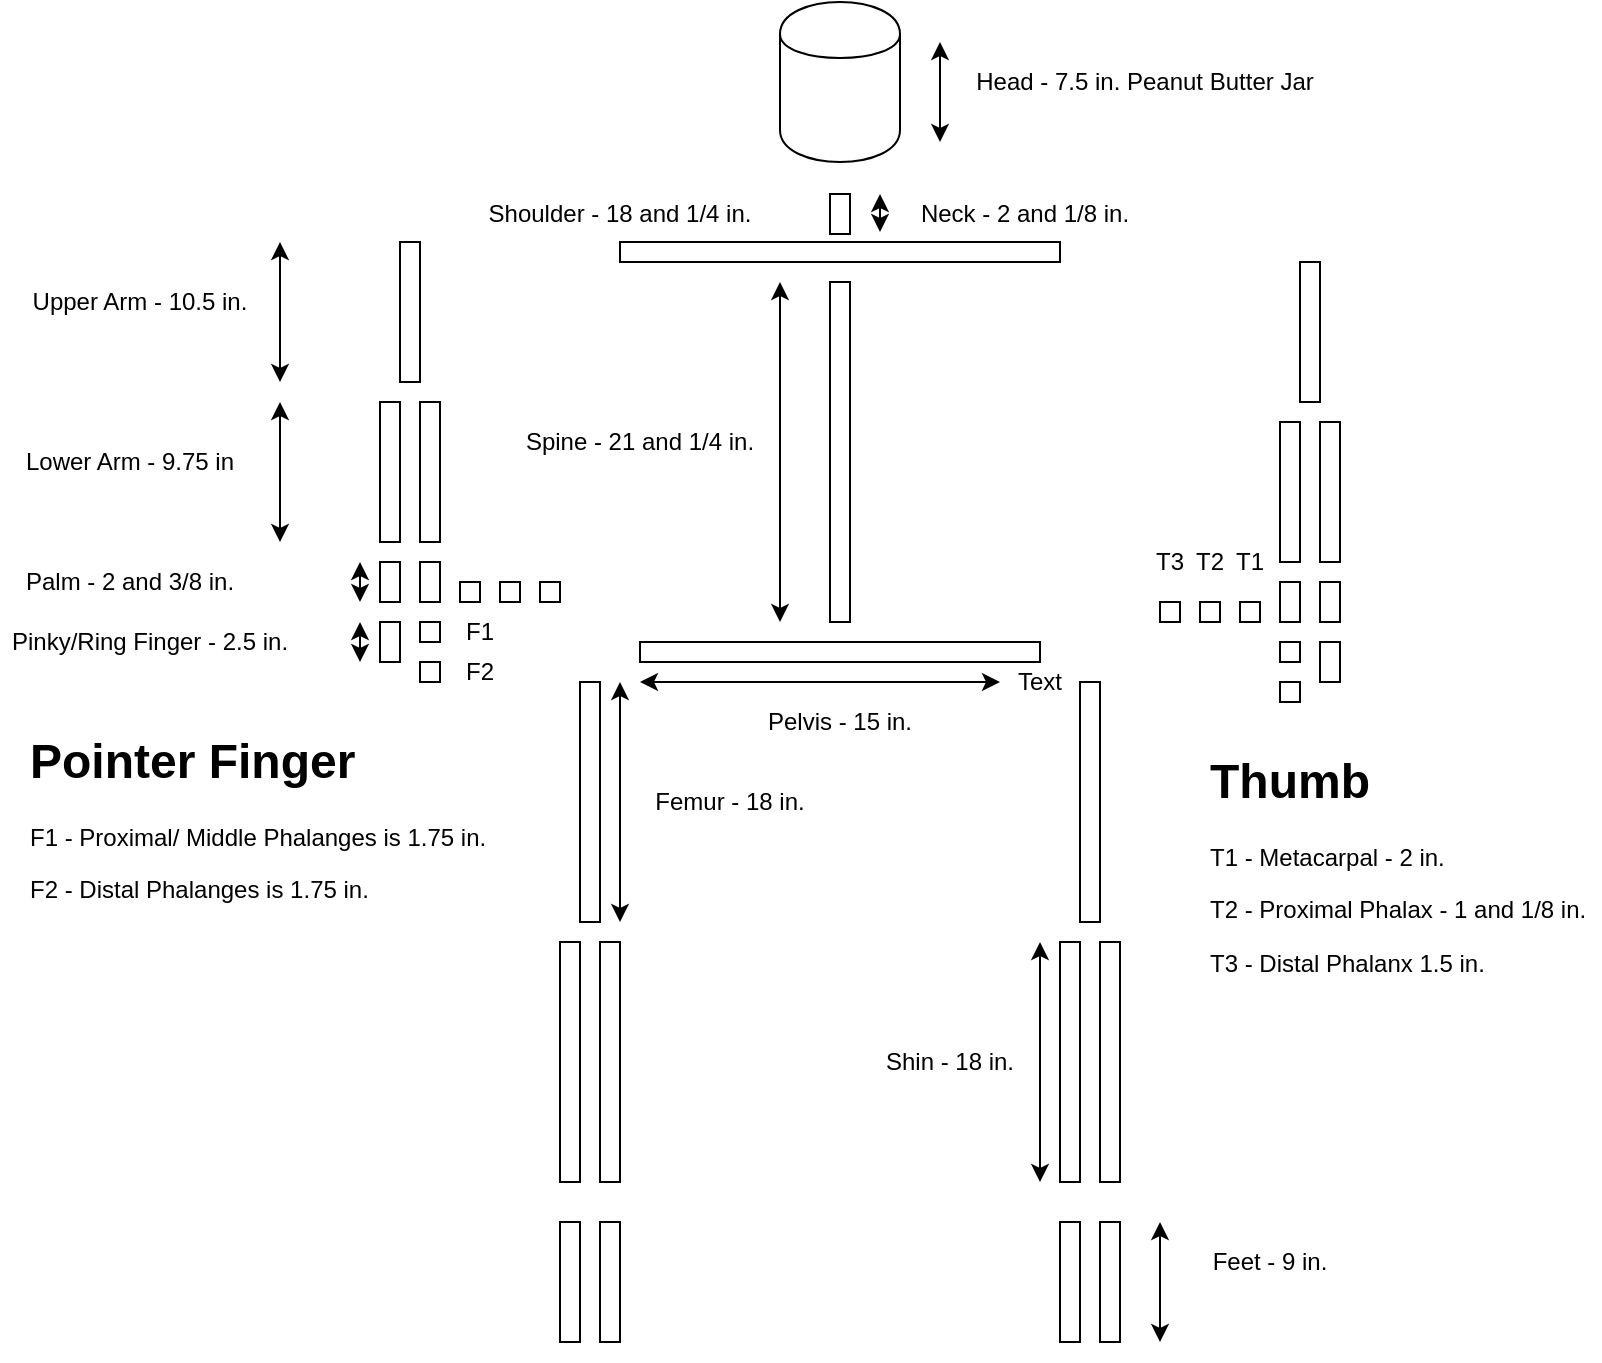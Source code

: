 <mxfile version="13.1.5" type="device"><diagram id="op16j1ERUIjdQpg4RdBd" name="Page-1"><mxGraphModel dx="1422" dy="791" grid="1" gridSize="10" guides="1" tooltips="1" connect="1" arrows="1" fold="1" page="1" pageScale="1" pageWidth="850" pageHeight="1100" math="0" shadow="0"><root><mxCell id="0"/><mxCell id="1" parent="0"/><mxCell id="9ANpZ-RnruHgt1PMr9bK-2" value="" style="rounded=0;whiteSpace=wrap;html=1;" vertex="1" parent="1"><mxGeometry x="330" y="150" width="220" height="10" as="geometry"/></mxCell><mxCell id="9ANpZ-RnruHgt1PMr9bK-3" value="" style="rounded=0;whiteSpace=wrap;html=1;" vertex="1" parent="1"><mxGeometry x="340" y="350" width="200" height="10" as="geometry"/></mxCell><mxCell id="9ANpZ-RnruHgt1PMr9bK-4" value="" style="rounded=0;whiteSpace=wrap;html=1;" vertex="1" parent="1"><mxGeometry x="435" y="126" width="10" height="20" as="geometry"/></mxCell><mxCell id="9ANpZ-RnruHgt1PMr9bK-9" value="" style="rounded=0;whiteSpace=wrap;html=1;" vertex="1" parent="1"><mxGeometry x="310" y="370" width="10" height="120" as="geometry"/></mxCell><mxCell id="9ANpZ-RnruHgt1PMr9bK-10" value="" style="shape=cylinder;whiteSpace=wrap;html=1;boundedLbl=1;backgroundOutline=1;" vertex="1" parent="1"><mxGeometry x="410" y="30" width="60" height="80" as="geometry"/></mxCell><mxCell id="9ANpZ-RnruHgt1PMr9bK-11" value="" style="rounded=0;whiteSpace=wrap;html=1;" vertex="1" parent="1"><mxGeometry x="435" y="170" width="10" height="170" as="geometry"/></mxCell><mxCell id="9ANpZ-RnruHgt1PMr9bK-12" value="" style="rounded=0;whiteSpace=wrap;html=1;" vertex="1" parent="1"><mxGeometry x="300" y="500" width="10" height="120" as="geometry"/></mxCell><mxCell id="9ANpZ-RnruHgt1PMr9bK-13" value="" style="rounded=0;whiteSpace=wrap;html=1;" vertex="1" parent="1"><mxGeometry x="320" y="500" width="10" height="120" as="geometry"/></mxCell><mxCell id="9ANpZ-RnruHgt1PMr9bK-14" value="" style="rounded=0;whiteSpace=wrap;html=1;" vertex="1" parent="1"><mxGeometry x="560" y="370" width="10" height="120" as="geometry"/></mxCell><mxCell id="9ANpZ-RnruHgt1PMr9bK-15" value="" style="rounded=0;whiteSpace=wrap;html=1;" vertex="1" parent="1"><mxGeometry x="550" y="500" width="10" height="120" as="geometry"/></mxCell><mxCell id="9ANpZ-RnruHgt1PMr9bK-16" value="" style="rounded=0;whiteSpace=wrap;html=1;" vertex="1" parent="1"><mxGeometry x="570" y="500" width="10" height="120" as="geometry"/></mxCell><mxCell id="9ANpZ-RnruHgt1PMr9bK-17" value="" style="rounded=0;whiteSpace=wrap;html=1;" vertex="1" parent="1"><mxGeometry x="300" y="640" width="10" height="60" as="geometry"/></mxCell><mxCell id="9ANpZ-RnruHgt1PMr9bK-18" value="" style="rounded=0;whiteSpace=wrap;html=1;" vertex="1" parent="1"><mxGeometry x="320" y="640" width="10" height="60" as="geometry"/></mxCell><mxCell id="9ANpZ-RnruHgt1PMr9bK-19" value="" style="rounded=0;whiteSpace=wrap;html=1;" vertex="1" parent="1"><mxGeometry x="550" y="640" width="10" height="60" as="geometry"/></mxCell><mxCell id="9ANpZ-RnruHgt1PMr9bK-20" value="" style="rounded=0;whiteSpace=wrap;html=1;" vertex="1" parent="1"><mxGeometry x="570" y="640" width="10" height="60" as="geometry"/></mxCell><mxCell id="9ANpZ-RnruHgt1PMr9bK-21" value="" style="rounded=0;whiteSpace=wrap;html=1;" vertex="1" parent="1"><mxGeometry x="220" y="150" width="10" height="70" as="geometry"/></mxCell><mxCell id="9ANpZ-RnruHgt1PMr9bK-22" value="" style="rounded=0;whiteSpace=wrap;html=1;" vertex="1" parent="1"><mxGeometry x="210" y="230" width="10" height="70" as="geometry"/></mxCell><mxCell id="9ANpZ-RnruHgt1PMr9bK-23" value="" style="rounded=0;whiteSpace=wrap;html=1;" vertex="1" parent="1"><mxGeometry x="230" y="230" width="10" height="70" as="geometry"/></mxCell><mxCell id="9ANpZ-RnruHgt1PMr9bK-24" value="" style="rounded=0;whiteSpace=wrap;html=1;" vertex="1" parent="1"><mxGeometry x="210" y="310" width="10" height="20" as="geometry"/></mxCell><mxCell id="9ANpZ-RnruHgt1PMr9bK-25" value="" style="rounded=0;whiteSpace=wrap;html=1;" vertex="1" parent="1"><mxGeometry x="230" y="310" width="10" height="20" as="geometry"/></mxCell><mxCell id="9ANpZ-RnruHgt1PMr9bK-26" value="" style="rounded=0;whiteSpace=wrap;html=1;" vertex="1" parent="1"><mxGeometry x="210" y="340" width="10" height="20" as="geometry"/></mxCell><mxCell id="9ANpZ-RnruHgt1PMr9bK-27" value="" style="rounded=0;whiteSpace=wrap;html=1;" vertex="1" parent="1"><mxGeometry x="230" y="340" width="10" height="10" as="geometry"/></mxCell><mxCell id="9ANpZ-RnruHgt1PMr9bK-28" value="" style="rounded=0;whiteSpace=wrap;html=1;" vertex="1" parent="1"><mxGeometry x="230" y="360" width="10" height="10" as="geometry"/></mxCell><mxCell id="9ANpZ-RnruHgt1PMr9bK-30" value="" style="rounded=0;whiteSpace=wrap;html=1;" vertex="1" parent="1"><mxGeometry x="250" y="320" width="10" height="10" as="geometry"/></mxCell><mxCell id="9ANpZ-RnruHgt1PMr9bK-31" value="" style="rounded=0;whiteSpace=wrap;html=1;" vertex="1" parent="1"><mxGeometry x="270" y="320" width="10" height="10" as="geometry"/></mxCell><mxCell id="9ANpZ-RnruHgt1PMr9bK-32" value="" style="rounded=0;whiteSpace=wrap;html=1;" vertex="1" parent="1"><mxGeometry x="290" y="320" width="10" height="10" as="geometry"/></mxCell><mxCell id="9ANpZ-RnruHgt1PMr9bK-33" value="" style="rounded=0;whiteSpace=wrap;html=1;direction=east;" vertex="1" parent="1"><mxGeometry x="670" y="160" width="10" height="70" as="geometry"/></mxCell><mxCell id="9ANpZ-RnruHgt1PMr9bK-34" value="" style="rounded=0;whiteSpace=wrap;html=1;direction=east;" vertex="1" parent="1"><mxGeometry x="660" y="240" width="10" height="70" as="geometry"/></mxCell><mxCell id="9ANpZ-RnruHgt1PMr9bK-35" value="" style="rounded=0;whiteSpace=wrap;html=1;direction=east;" vertex="1" parent="1"><mxGeometry x="680" y="240" width="10" height="70" as="geometry"/></mxCell><mxCell id="9ANpZ-RnruHgt1PMr9bK-36" value="" style="rounded=0;whiteSpace=wrap;html=1;direction=east;" vertex="1" parent="1"><mxGeometry x="660" y="320" width="10" height="20" as="geometry"/></mxCell><mxCell id="9ANpZ-RnruHgt1PMr9bK-37" value="" style="rounded=0;whiteSpace=wrap;html=1;direction=east;" vertex="1" parent="1"><mxGeometry x="680" y="320" width="10" height="20" as="geometry"/></mxCell><mxCell id="9ANpZ-RnruHgt1PMr9bK-38" value="" style="rounded=0;whiteSpace=wrap;html=1;direction=east;" vertex="1" parent="1"><mxGeometry x="680" y="350" width="10" height="20" as="geometry"/></mxCell><mxCell id="9ANpZ-RnruHgt1PMr9bK-39" value="" style="rounded=0;whiteSpace=wrap;html=1;direction=east;" vertex="1" parent="1"><mxGeometry x="660" y="350" width="10" height="10" as="geometry"/></mxCell><mxCell id="9ANpZ-RnruHgt1PMr9bK-40" value="" style="rounded=0;whiteSpace=wrap;html=1;direction=east;" vertex="1" parent="1"><mxGeometry x="660" y="370" width="10" height="10" as="geometry"/></mxCell><mxCell id="9ANpZ-RnruHgt1PMr9bK-42" value="" style="rounded=0;whiteSpace=wrap;html=1;direction=east;" vertex="1" parent="1"><mxGeometry x="600" y="330" width="10" height="10" as="geometry"/></mxCell><mxCell id="9ANpZ-RnruHgt1PMr9bK-43" value="" style="rounded=0;whiteSpace=wrap;html=1;direction=east;" vertex="1" parent="1"><mxGeometry x="620" y="330" width="10" height="10" as="geometry"/></mxCell><mxCell id="9ANpZ-RnruHgt1PMr9bK-44" value="" style="rounded=0;whiteSpace=wrap;html=1;direction=east;" vertex="1" parent="1"><mxGeometry x="640" y="330" width="10" height="10" as="geometry"/></mxCell><mxCell id="9ANpZ-RnruHgt1PMr9bK-45" value="" style="endArrow=classic;startArrow=classic;html=1;" edge="1" parent="1"><mxGeometry width="50" height="50" relative="1" as="geometry"><mxPoint x="160" y="220" as="sourcePoint"/><mxPoint x="160" y="150" as="targetPoint"/></mxGeometry></mxCell><mxCell id="9ANpZ-RnruHgt1PMr9bK-46" value="" style="endArrow=classic;startArrow=classic;html=1;" edge="1" parent="1"><mxGeometry width="50" height="50" relative="1" as="geometry"><mxPoint x="160" y="300" as="sourcePoint"/><mxPoint x="160" y="230" as="targetPoint"/></mxGeometry></mxCell><mxCell id="9ANpZ-RnruHgt1PMr9bK-47" value="" style="endArrow=classic;startArrow=classic;html=1;" edge="1" parent="1"><mxGeometry width="50" height="50" relative="1" as="geometry"><mxPoint x="410" y="340" as="sourcePoint"/><mxPoint x="410" y="170" as="targetPoint"/></mxGeometry></mxCell><mxCell id="9ANpZ-RnruHgt1PMr9bK-48" value="" style="endArrow=classic;startArrow=classic;html=1;" edge="1" parent="1" target="9ANpZ-RnruHgt1PMr9bK-63"><mxGeometry width="50" height="50" relative="1" as="geometry"><mxPoint x="340" y="370" as="sourcePoint"/><mxPoint x="540" y="370" as="targetPoint"/></mxGeometry></mxCell><mxCell id="9ANpZ-RnruHgt1PMr9bK-49" value="" style="endArrow=classic;startArrow=classic;html=1;" edge="1" parent="1"><mxGeometry width="50" height="50" relative="1" as="geometry"><mxPoint x="460" y="145" as="sourcePoint"/><mxPoint x="460" y="126" as="targetPoint"/></mxGeometry></mxCell><mxCell id="9ANpZ-RnruHgt1PMr9bK-50" value="" style="endArrow=classic;startArrow=classic;html=1;" edge="1" parent="1"><mxGeometry width="50" height="50" relative="1" as="geometry"><mxPoint x="330" y="490" as="sourcePoint"/><mxPoint x="330" y="370" as="targetPoint"/></mxGeometry></mxCell><mxCell id="9ANpZ-RnruHgt1PMr9bK-51" value="" style="endArrow=classic;startArrow=classic;html=1;" edge="1" parent="1"><mxGeometry width="50" height="50" relative="1" as="geometry"><mxPoint x="540" y="620" as="sourcePoint"/><mxPoint x="540" y="500" as="targetPoint"/></mxGeometry></mxCell><mxCell id="9ANpZ-RnruHgt1PMr9bK-52" value="" style="endArrow=classic;startArrow=classic;html=1;" edge="1" parent="1"><mxGeometry width="50" height="50" relative="1" as="geometry"><mxPoint x="600" y="700" as="sourcePoint"/><mxPoint x="600" y="640" as="targetPoint"/></mxGeometry></mxCell><mxCell id="9ANpZ-RnruHgt1PMr9bK-54" value="Feet - 9 in." style="text;html=1;strokeColor=none;fillColor=none;align=center;verticalAlign=middle;whiteSpace=wrap;rounded=0;" vertex="1" parent="1"><mxGeometry x="620" y="650" width="70" height="20" as="geometry"/></mxCell><mxCell id="9ANpZ-RnruHgt1PMr9bK-55" value="Shin - 18 in." style="text;html=1;strokeColor=none;fillColor=none;align=center;verticalAlign=middle;whiteSpace=wrap;rounded=0;" vertex="1" parent="1"><mxGeometry x="460" y="550" width="70" height="20" as="geometry"/></mxCell><mxCell id="9ANpZ-RnruHgt1PMr9bK-56" value="Femur - 18 in." style="text;html=1;strokeColor=none;fillColor=none;align=center;verticalAlign=middle;whiteSpace=wrap;rounded=0;" vertex="1" parent="1"><mxGeometry x="345" y="420" width="80" height="20" as="geometry"/></mxCell><mxCell id="9ANpZ-RnruHgt1PMr9bK-57" value="Spine - 21 and 1/4 in." style="text;html=1;strokeColor=none;fillColor=none;align=center;verticalAlign=middle;whiteSpace=wrap;rounded=0;" vertex="1" parent="1"><mxGeometry x="280" y="240" width="120" height="20" as="geometry"/></mxCell><mxCell id="9ANpZ-RnruHgt1PMr9bK-58" value="Pelvis - 15 in." style="text;html=1;strokeColor=none;fillColor=none;align=center;verticalAlign=middle;whiteSpace=wrap;rounded=0;" vertex="1" parent="1"><mxGeometry x="400" y="380" width="80" height="20" as="geometry"/></mxCell><mxCell id="9ANpZ-RnruHgt1PMr9bK-59" value="Upper Arm - 10.5 in." style="text;html=1;strokeColor=none;fillColor=none;align=center;verticalAlign=middle;whiteSpace=wrap;rounded=0;" vertex="1" parent="1"><mxGeometry x="30" y="170" width="120" height="20" as="geometry"/></mxCell><mxCell id="9ANpZ-RnruHgt1PMr9bK-60" value="Lower Arm - 9.75 in" style="text;html=1;strokeColor=none;fillColor=none;align=center;verticalAlign=middle;whiteSpace=wrap;rounded=0;" vertex="1" parent="1"><mxGeometry x="30" y="250" width="110" height="20" as="geometry"/></mxCell><mxCell id="9ANpZ-RnruHgt1PMr9bK-61" value="&lt;div&gt;Neck - 2 and 1/8 in.&lt;/div&gt;" style="text;html=1;strokeColor=none;fillColor=none;align=center;verticalAlign=middle;whiteSpace=wrap;rounded=0;" vertex="1" parent="1"><mxGeometry x="475" y="126" width="115" height="20" as="geometry"/></mxCell><mxCell id="9ANpZ-RnruHgt1PMr9bK-62" value="Shoulder - 18 and 1/4 in." style="text;html=1;strokeColor=none;fillColor=none;align=center;verticalAlign=middle;whiteSpace=wrap;rounded=0;" vertex="1" parent="1"><mxGeometry x="260" y="126" width="140" height="20" as="geometry"/></mxCell><mxCell id="9ANpZ-RnruHgt1PMr9bK-63" value="Text" style="text;html=1;strokeColor=none;fillColor=none;align=center;verticalAlign=middle;whiteSpace=wrap;rounded=0;" vertex="1" parent="1"><mxGeometry x="520" y="360" width="40" height="20" as="geometry"/></mxCell><mxCell id="9ANpZ-RnruHgt1PMr9bK-64" value="Palm - 2 and 3/8 in." style="text;html=1;strokeColor=none;fillColor=none;align=center;verticalAlign=middle;whiteSpace=wrap;rounded=0;" vertex="1" parent="1"><mxGeometry x="30" y="310" width="110" height="20" as="geometry"/></mxCell><mxCell id="9ANpZ-RnruHgt1PMr9bK-65" value="" style="endArrow=classic;startArrow=classic;html=1;" edge="1" parent="1"><mxGeometry width="50" height="50" relative="1" as="geometry"><mxPoint x="200" y="330" as="sourcePoint"/><mxPoint x="200" y="310" as="targetPoint"/></mxGeometry></mxCell><mxCell id="9ANpZ-RnruHgt1PMr9bK-66" value="Pinky/Ring Finger - 2.5 in." style="text;html=1;strokeColor=none;fillColor=none;align=center;verticalAlign=middle;whiteSpace=wrap;rounded=0;" vertex="1" parent="1"><mxGeometry x="20" y="340" width="150" height="20" as="geometry"/></mxCell><mxCell id="9ANpZ-RnruHgt1PMr9bK-67" value="" style="endArrow=classic;startArrow=classic;html=1;" edge="1" parent="1"><mxGeometry width="50" height="50" relative="1" as="geometry"><mxPoint x="200" y="360" as="sourcePoint"/><mxPoint x="200" y="340" as="targetPoint"/></mxGeometry></mxCell><mxCell id="9ANpZ-RnruHgt1PMr9bK-68" value="F1" style="text;html=1;strokeColor=none;fillColor=none;align=center;verticalAlign=middle;whiteSpace=wrap;rounded=0;" vertex="1" parent="1"><mxGeometry x="240" y="335" width="40" height="20" as="geometry"/></mxCell><mxCell id="9ANpZ-RnruHgt1PMr9bK-69" value="F2" style="text;html=1;strokeColor=none;fillColor=none;align=center;verticalAlign=middle;whiteSpace=wrap;rounded=0;" vertex="1" parent="1"><mxGeometry x="240" y="355" width="40" height="20" as="geometry"/></mxCell><mxCell id="9ANpZ-RnruHgt1PMr9bK-71" value="&lt;h1&gt;Pointer Finger&lt;br&gt;&lt;/h1&gt;&lt;p&gt;F1 - Proximal/ Middle Phalanges is 1.75 in.&lt;/p&gt;&lt;p&gt;F2 - Distal Phalanges is 1.75 in. &lt;br&gt;&lt;/p&gt;" style="text;html=1;strokeColor=none;fillColor=none;spacing=5;spacingTop=-20;whiteSpace=wrap;overflow=hidden;rounded=0;" vertex="1" parent="1"><mxGeometry x="30" y="390" width="250" height="110" as="geometry"/></mxCell><mxCell id="9ANpZ-RnruHgt1PMr9bK-72" value="&lt;div&gt;T1&lt;/div&gt;" style="text;html=1;strokeColor=none;fillColor=none;align=center;verticalAlign=middle;whiteSpace=wrap;rounded=0;" vertex="1" parent="1"><mxGeometry x="635" y="300" width="20" height="20" as="geometry"/></mxCell><mxCell id="9ANpZ-RnruHgt1PMr9bK-73" value="&lt;div&gt;T2&lt;/div&gt;" style="text;html=1;strokeColor=none;fillColor=none;align=center;verticalAlign=middle;whiteSpace=wrap;rounded=0;" vertex="1" parent="1"><mxGeometry x="615" y="300" width="20" height="20" as="geometry"/></mxCell><mxCell id="9ANpZ-RnruHgt1PMr9bK-74" value="&lt;div&gt;T3&lt;/div&gt;" style="text;html=1;strokeColor=none;fillColor=none;align=center;verticalAlign=middle;whiteSpace=wrap;rounded=0;" vertex="1" parent="1"><mxGeometry x="595" y="300" width="20" height="20" as="geometry"/></mxCell><mxCell id="9ANpZ-RnruHgt1PMr9bK-76" value="&lt;h1&gt;Thumb&lt;br&gt;&lt;/h1&gt;&lt;p&gt;T1 - Metacarpal - 2 in.&lt;/p&gt;&lt;p&gt;T2 - Proximal Phalax - 1 and 1/8 in.&lt;/p&gt;&lt;p&gt;T3 - Distal Phalanx 1.5 in.&lt;br&gt;&lt;/p&gt;" style="text;html=1;strokeColor=none;fillColor=none;spacing=5;spacingTop=-20;whiteSpace=wrap;overflow=hidden;rounded=0;" vertex="1" parent="1"><mxGeometry x="620" y="400" width="200" height="140" as="geometry"/></mxCell><mxCell id="9ANpZ-RnruHgt1PMr9bK-77" value="" style="endArrow=classic;startArrow=classic;html=1;" edge="1" parent="1"><mxGeometry width="50" height="50" relative="1" as="geometry"><mxPoint x="490" y="100" as="sourcePoint"/><mxPoint x="490" y="50" as="targetPoint"/></mxGeometry></mxCell><mxCell id="9ANpZ-RnruHgt1PMr9bK-78" value="Head - 7.5 in. Peanut Butter Jar" style="text;html=1;strokeColor=none;fillColor=none;align=center;verticalAlign=middle;whiteSpace=wrap;rounded=0;" vertex="1" parent="1"><mxGeometry x="500" y="60" width="185" height="20" as="geometry"/></mxCell></root></mxGraphModel></diagram></mxfile>